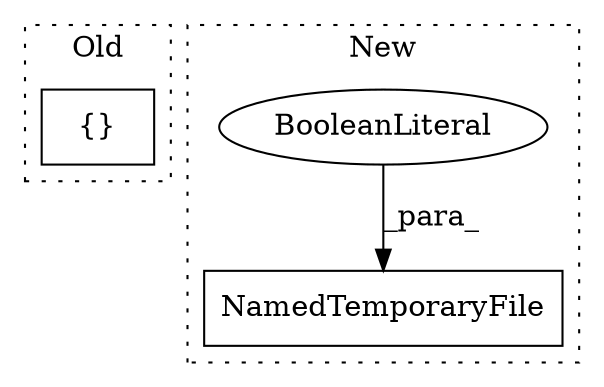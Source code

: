 digraph G {
subgraph cluster0 {
1 [label="{}" a="4" s="3129,3159" l="1,1" shape="box"];
label = "Old";
style="dotted";
}
subgraph cluster1 {
2 [label="NamedTemporaryFile" a="32" s="3295,3326" l="19,1" shape="box"];
3 [label="BooleanLiteral" a="9" s="3321" l="5" shape="ellipse"];
label = "New";
style="dotted";
}
3 -> 2 [label="_para_"];
}
